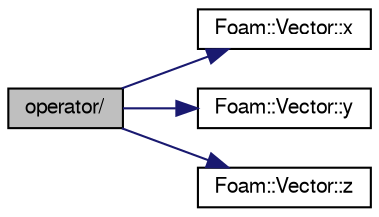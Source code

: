 digraph "operator/"
{
  bgcolor="transparent";
  edge [fontname="FreeSans",fontsize="10",labelfontname="FreeSans",labelfontsize="10"];
  node [fontname="FreeSans",fontsize="10",shape=record];
  rankdir="LR";
  Node129039 [label="operator/",height=0.2,width=0.4,color="black", fillcolor="grey75", style="filled", fontcolor="black"];
  Node129039 -> Node129040 [color="midnightblue",fontsize="10",style="solid",fontname="FreeSans"];
  Node129040 [label="Foam::Vector::x",height=0.2,width=0.4,color="black",URL="$a28442.html#a63327976e5a8359700064a02ae22548e"];
  Node129039 -> Node129041 [color="midnightblue",fontsize="10",style="solid",fontname="FreeSans"];
  Node129041 [label="Foam::Vector::y",height=0.2,width=0.4,color="black",URL="$a28442.html#a1ee865f676fbac703a49c6654dd3ad74"];
  Node129039 -> Node129042 [color="midnightblue",fontsize="10",style="solid",fontname="FreeSans"];
  Node129042 [label="Foam::Vector::z",height=0.2,width=0.4,color="black",URL="$a28442.html#a1c8320b15610de211ec70ef966581423"];
}
